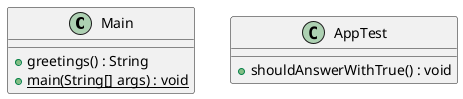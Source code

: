 @startuml
class Main {
+ greetings() : String
+ {static} main(String[] args) : void

}

class AppTest {
+ shouldAnswerWithTrue() : void
}
@enduml